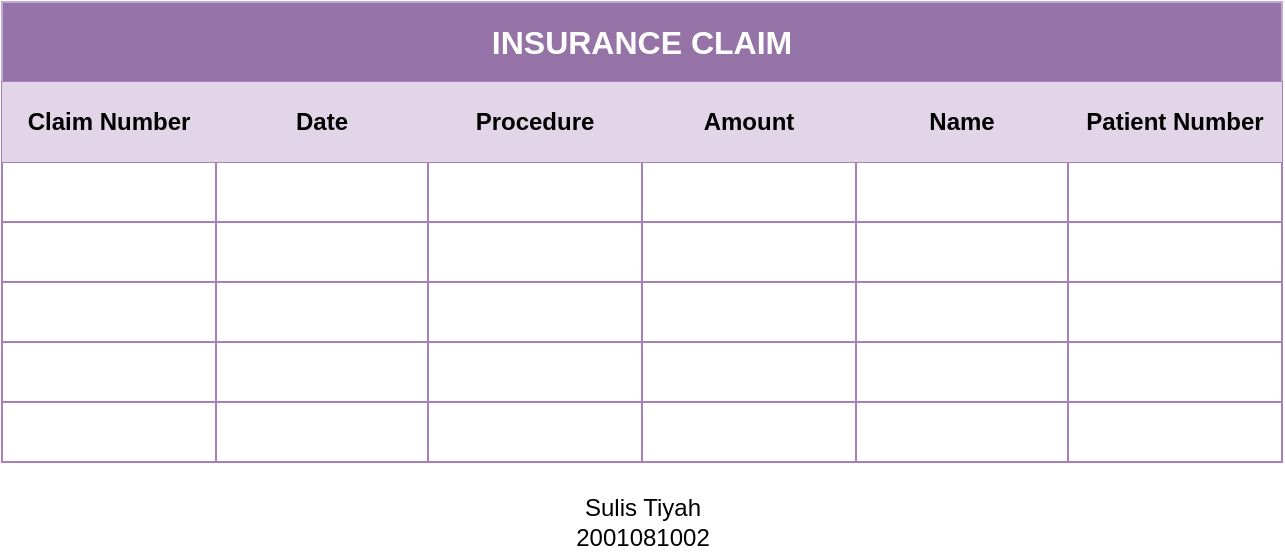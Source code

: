 <mxfile version="13.9.9" type="device"><diagram id="jOCyHqp4UbXJMnn93Hf0" name="Page-1"><mxGraphModel dx="1024" dy="592" grid="1" gridSize="10" guides="1" tooltips="1" connect="1" arrows="1" fold="1" page="1" pageScale="1" pageWidth="827" pageHeight="1169" background="none" math="0" shadow="0"><root><mxCell id="0"/><mxCell id="1" parent="0"/><mxCell id="1R5dfQk-aeGwsiilAhYj-203" value="&lt;b&gt;&lt;font style=&quot;font-size: 16px&quot; color=&quot;#ffffff&quot;&gt;INSURANCE CLAIM&lt;/font&gt;&lt;/b&gt;" style="whiteSpace=wrap;html=1;rounded=0;shadow=0;sketch=0;strokeColor=#C3ABD0;strokeWidth=1;fillColor=#9673A6;gradientColor=none;" parent="1" vertex="1"><mxGeometry x="80" y="80" width="640" height="40" as="geometry"/></mxCell><mxCell id="1R5dfQk-aeGwsiilAhYj-205" value="Sulis Tiyah&lt;br&gt;2001081002" style="text;html=1;resizable=0;autosize=1;align=center;verticalAlign=middle;points=[];fillColor=none;strokeColor=none;rounded=0;shadow=0;sketch=0;" parent="1" vertex="1"><mxGeometry x="360" y="325" width="80" height="30" as="geometry"/></mxCell><mxCell id="1PSwKhmll7ZohapuyQrX-38" value="" style="shape=table;html=1;whiteSpace=wrap;startSize=0;container=1;collapsible=0;childLayout=tableLayout;strokeColor=#A680B8;" vertex="1" parent="1"><mxGeometry x="80" y="120" width="640" height="190" as="geometry"/></mxCell><mxCell id="1PSwKhmll7ZohapuyQrX-39" value="" style="shape=partialRectangle;html=1;whiteSpace=wrap;collapsible=0;dropTarget=0;pointerEvents=0;fillColor=#e1d5e7;top=0;left=0;bottom=0;right=0;points=[[0,0.5],[1,0.5]];portConstraint=eastwest;strokeColor=#9673a6;" vertex="1" parent="1PSwKhmll7ZohapuyQrX-38"><mxGeometry width="640" height="40" as="geometry"/></mxCell><mxCell id="1PSwKhmll7ZohapuyQrX-40" value="Claim Number" style="shape=partialRectangle;html=1;whiteSpace=wrap;connectable=0;overflow=hidden;fillColor=none;top=0;left=0;bottom=0;right=0;fontStyle=1" vertex="1" parent="1PSwKhmll7ZohapuyQrX-39"><mxGeometry width="107" height="40" as="geometry"/></mxCell><mxCell id="1PSwKhmll7ZohapuyQrX-41" value="Date" style="shape=partialRectangle;html=1;whiteSpace=wrap;connectable=0;overflow=hidden;fillColor=none;top=0;left=0;bottom=0;right=0;fontStyle=1" vertex="1" parent="1PSwKhmll7ZohapuyQrX-39"><mxGeometry x="107" width="106" height="40" as="geometry"/></mxCell><mxCell id="1PSwKhmll7ZohapuyQrX-42" value="Procedure" style="shape=partialRectangle;html=1;whiteSpace=wrap;connectable=0;overflow=hidden;fillColor=none;top=0;left=0;bottom=0;right=0;fontStyle=1" vertex="1" parent="1PSwKhmll7ZohapuyQrX-39"><mxGeometry x="213" width="107" height="40" as="geometry"/></mxCell><mxCell id="1PSwKhmll7ZohapuyQrX-43" value="Amount" style="shape=partialRectangle;html=1;whiteSpace=wrap;connectable=0;overflow=hidden;fillColor=none;top=0;left=0;bottom=0;right=0;fontStyle=1" vertex="1" parent="1PSwKhmll7ZohapuyQrX-39"><mxGeometry x="320" width="107" height="40" as="geometry"/></mxCell><mxCell id="1PSwKhmll7ZohapuyQrX-44" value="Name" style="shape=partialRectangle;html=1;whiteSpace=wrap;connectable=0;overflow=hidden;fillColor=none;top=0;left=0;bottom=0;right=0;fontStyle=1" vertex="1" parent="1PSwKhmll7ZohapuyQrX-39"><mxGeometry x="427" width="106" height="40" as="geometry"/></mxCell><mxCell id="1PSwKhmll7ZohapuyQrX-45" value="Patient Number" style="shape=partialRectangle;html=1;whiteSpace=wrap;connectable=0;overflow=hidden;fillColor=none;top=0;left=0;bottom=0;right=0;fontStyle=1" vertex="1" parent="1PSwKhmll7ZohapuyQrX-39"><mxGeometry x="533" width="107" height="40" as="geometry"/></mxCell><mxCell id="1PSwKhmll7ZohapuyQrX-46" value="" style="shape=partialRectangle;html=1;whiteSpace=wrap;collapsible=0;dropTarget=0;pointerEvents=0;fillColor=none;top=0;left=0;bottom=0;right=0;points=[[0,0.5],[1,0.5]];portConstraint=eastwest;" vertex="1" parent="1PSwKhmll7ZohapuyQrX-38"><mxGeometry y="40" width="640" height="30" as="geometry"/></mxCell><mxCell id="1PSwKhmll7ZohapuyQrX-47" value="" style="shape=partialRectangle;html=1;whiteSpace=wrap;connectable=0;overflow=hidden;fillColor=none;top=0;left=0;bottom=0;right=0;" vertex="1" parent="1PSwKhmll7ZohapuyQrX-46"><mxGeometry width="107" height="30" as="geometry"/></mxCell><mxCell id="1PSwKhmll7ZohapuyQrX-48" value="" style="shape=partialRectangle;html=1;whiteSpace=wrap;connectable=0;overflow=hidden;fillColor=none;top=0;left=0;bottom=0;right=0;" vertex="1" parent="1PSwKhmll7ZohapuyQrX-46"><mxGeometry x="107" width="106" height="30" as="geometry"/></mxCell><mxCell id="1PSwKhmll7ZohapuyQrX-49" value="" style="shape=partialRectangle;html=1;whiteSpace=wrap;connectable=0;overflow=hidden;fillColor=none;top=0;left=0;bottom=0;right=0;" vertex="1" parent="1PSwKhmll7ZohapuyQrX-46"><mxGeometry x="213" width="107" height="30" as="geometry"/></mxCell><mxCell id="1PSwKhmll7ZohapuyQrX-50" value="" style="shape=partialRectangle;html=1;whiteSpace=wrap;connectable=0;overflow=hidden;fillColor=none;top=0;left=0;bottom=0;right=0;" vertex="1" parent="1PSwKhmll7ZohapuyQrX-46"><mxGeometry x="320" width="107" height="30" as="geometry"/></mxCell><mxCell id="1PSwKhmll7ZohapuyQrX-51" value="" style="shape=partialRectangle;html=1;whiteSpace=wrap;connectable=0;overflow=hidden;fillColor=none;top=0;left=0;bottom=0;right=0;" vertex="1" parent="1PSwKhmll7ZohapuyQrX-46"><mxGeometry x="427" width="106" height="30" as="geometry"/></mxCell><mxCell id="1PSwKhmll7ZohapuyQrX-52" value="" style="shape=partialRectangle;html=1;whiteSpace=wrap;connectable=0;overflow=hidden;fillColor=none;top=0;left=0;bottom=0;right=0;" vertex="1" parent="1PSwKhmll7ZohapuyQrX-46"><mxGeometry x="533" width="107" height="30" as="geometry"/></mxCell><mxCell id="1PSwKhmll7ZohapuyQrX-53" value="" style="shape=partialRectangle;html=1;whiteSpace=wrap;collapsible=0;dropTarget=0;pointerEvents=0;fillColor=none;top=0;left=0;bottom=0;right=0;points=[[0,0.5],[1,0.5]];portConstraint=eastwest;" vertex="1" parent="1PSwKhmll7ZohapuyQrX-38"><mxGeometry y="70" width="640" height="30" as="geometry"/></mxCell><mxCell id="1PSwKhmll7ZohapuyQrX-54" value="" style="shape=partialRectangle;html=1;whiteSpace=wrap;connectable=0;overflow=hidden;fillColor=none;top=0;left=0;bottom=0;right=0;" vertex="1" parent="1PSwKhmll7ZohapuyQrX-53"><mxGeometry width="107" height="30" as="geometry"/></mxCell><mxCell id="1PSwKhmll7ZohapuyQrX-55" value="" style="shape=partialRectangle;html=1;whiteSpace=wrap;connectable=0;overflow=hidden;fillColor=none;top=0;left=0;bottom=0;right=0;" vertex="1" parent="1PSwKhmll7ZohapuyQrX-53"><mxGeometry x="107" width="106" height="30" as="geometry"/></mxCell><mxCell id="1PSwKhmll7ZohapuyQrX-56" value="" style="shape=partialRectangle;html=1;whiteSpace=wrap;connectable=0;overflow=hidden;fillColor=none;top=0;left=0;bottom=0;right=0;" vertex="1" parent="1PSwKhmll7ZohapuyQrX-53"><mxGeometry x="213" width="107" height="30" as="geometry"/></mxCell><mxCell id="1PSwKhmll7ZohapuyQrX-57" value="" style="shape=partialRectangle;html=1;whiteSpace=wrap;connectable=0;overflow=hidden;fillColor=none;top=0;left=0;bottom=0;right=0;" vertex="1" parent="1PSwKhmll7ZohapuyQrX-53"><mxGeometry x="320" width="107" height="30" as="geometry"/></mxCell><mxCell id="1PSwKhmll7ZohapuyQrX-58" value="" style="shape=partialRectangle;html=1;whiteSpace=wrap;connectable=0;overflow=hidden;fillColor=none;top=0;left=0;bottom=0;right=0;" vertex="1" parent="1PSwKhmll7ZohapuyQrX-53"><mxGeometry x="427" width="106" height="30" as="geometry"/></mxCell><mxCell id="1PSwKhmll7ZohapuyQrX-59" value="" style="shape=partialRectangle;html=1;whiteSpace=wrap;connectable=0;overflow=hidden;fillColor=none;top=0;left=0;bottom=0;right=0;" vertex="1" parent="1PSwKhmll7ZohapuyQrX-53"><mxGeometry x="533" width="107" height="30" as="geometry"/></mxCell><mxCell id="1PSwKhmll7ZohapuyQrX-60" value="" style="shape=partialRectangle;html=1;whiteSpace=wrap;collapsible=0;dropTarget=0;pointerEvents=0;fillColor=none;top=0;left=0;bottom=0;right=0;points=[[0,0.5],[1,0.5]];portConstraint=eastwest;" vertex="1" parent="1PSwKhmll7ZohapuyQrX-38"><mxGeometry y="100" width="640" height="30" as="geometry"/></mxCell><mxCell id="1PSwKhmll7ZohapuyQrX-61" value="" style="shape=partialRectangle;html=1;whiteSpace=wrap;connectable=0;overflow=hidden;fillColor=none;top=0;left=0;bottom=0;right=0;" vertex="1" parent="1PSwKhmll7ZohapuyQrX-60"><mxGeometry width="107" height="30" as="geometry"/></mxCell><mxCell id="1PSwKhmll7ZohapuyQrX-62" value="" style="shape=partialRectangle;html=1;whiteSpace=wrap;connectable=0;overflow=hidden;fillColor=none;top=0;left=0;bottom=0;right=0;" vertex="1" parent="1PSwKhmll7ZohapuyQrX-60"><mxGeometry x="107" width="106" height="30" as="geometry"/></mxCell><mxCell id="1PSwKhmll7ZohapuyQrX-63" value="" style="shape=partialRectangle;html=1;whiteSpace=wrap;connectable=0;overflow=hidden;fillColor=none;top=0;left=0;bottom=0;right=0;" vertex="1" parent="1PSwKhmll7ZohapuyQrX-60"><mxGeometry x="213" width="107" height="30" as="geometry"/></mxCell><mxCell id="1PSwKhmll7ZohapuyQrX-64" value="" style="shape=partialRectangle;html=1;whiteSpace=wrap;connectable=0;overflow=hidden;fillColor=none;top=0;left=0;bottom=0;right=0;" vertex="1" parent="1PSwKhmll7ZohapuyQrX-60"><mxGeometry x="320" width="107" height="30" as="geometry"/></mxCell><mxCell id="1PSwKhmll7ZohapuyQrX-65" value="" style="shape=partialRectangle;html=1;whiteSpace=wrap;connectable=0;overflow=hidden;fillColor=none;top=0;left=0;bottom=0;right=0;" vertex="1" parent="1PSwKhmll7ZohapuyQrX-60"><mxGeometry x="427" width="106" height="30" as="geometry"/></mxCell><mxCell id="1PSwKhmll7ZohapuyQrX-66" value="" style="shape=partialRectangle;html=1;whiteSpace=wrap;connectable=0;overflow=hidden;fillColor=none;top=0;left=0;bottom=0;right=0;" vertex="1" parent="1PSwKhmll7ZohapuyQrX-60"><mxGeometry x="533" width="107" height="30" as="geometry"/></mxCell><mxCell id="1PSwKhmll7ZohapuyQrX-67" value="" style="shape=partialRectangle;html=1;whiteSpace=wrap;collapsible=0;dropTarget=0;pointerEvents=0;fillColor=none;top=0;left=0;bottom=0;right=0;points=[[0,0.5],[1,0.5]];portConstraint=eastwest;" vertex="1" parent="1PSwKhmll7ZohapuyQrX-38"><mxGeometry y="130" width="640" height="30" as="geometry"/></mxCell><mxCell id="1PSwKhmll7ZohapuyQrX-68" value="" style="shape=partialRectangle;html=1;whiteSpace=wrap;connectable=0;overflow=hidden;fillColor=none;top=0;left=0;bottom=0;right=0;" vertex="1" parent="1PSwKhmll7ZohapuyQrX-67"><mxGeometry width="107" height="30" as="geometry"/></mxCell><mxCell id="1PSwKhmll7ZohapuyQrX-69" value="" style="shape=partialRectangle;html=1;whiteSpace=wrap;connectable=0;overflow=hidden;fillColor=none;top=0;left=0;bottom=0;right=0;" vertex="1" parent="1PSwKhmll7ZohapuyQrX-67"><mxGeometry x="107" width="106" height="30" as="geometry"/></mxCell><mxCell id="1PSwKhmll7ZohapuyQrX-70" value="" style="shape=partialRectangle;html=1;whiteSpace=wrap;connectable=0;overflow=hidden;fillColor=none;top=0;left=0;bottom=0;right=0;" vertex="1" parent="1PSwKhmll7ZohapuyQrX-67"><mxGeometry x="213" width="107" height="30" as="geometry"/></mxCell><mxCell id="1PSwKhmll7ZohapuyQrX-71" value="" style="shape=partialRectangle;html=1;whiteSpace=wrap;connectable=0;overflow=hidden;fillColor=none;top=0;left=0;bottom=0;right=0;" vertex="1" parent="1PSwKhmll7ZohapuyQrX-67"><mxGeometry x="320" width="107" height="30" as="geometry"/></mxCell><mxCell id="1PSwKhmll7ZohapuyQrX-72" value="" style="shape=partialRectangle;html=1;whiteSpace=wrap;connectable=0;overflow=hidden;fillColor=none;top=0;left=0;bottom=0;right=0;" vertex="1" parent="1PSwKhmll7ZohapuyQrX-67"><mxGeometry x="427" width="106" height="30" as="geometry"/></mxCell><mxCell id="1PSwKhmll7ZohapuyQrX-73" value="" style="shape=partialRectangle;html=1;whiteSpace=wrap;connectable=0;overflow=hidden;fillColor=none;top=0;left=0;bottom=0;right=0;" vertex="1" parent="1PSwKhmll7ZohapuyQrX-67"><mxGeometry x="533" width="107" height="30" as="geometry"/></mxCell><mxCell id="1PSwKhmll7ZohapuyQrX-74" value="" style="shape=partialRectangle;html=1;whiteSpace=wrap;collapsible=0;dropTarget=0;pointerEvents=0;fillColor=none;top=0;left=0;bottom=0;right=0;points=[[0,0.5],[1,0.5]];portConstraint=eastwest;" vertex="1" parent="1PSwKhmll7ZohapuyQrX-38"><mxGeometry y="160" width="640" height="30" as="geometry"/></mxCell><mxCell id="1PSwKhmll7ZohapuyQrX-75" value="" style="shape=partialRectangle;html=1;whiteSpace=wrap;connectable=0;overflow=hidden;fillColor=none;top=0;left=0;bottom=0;right=0;" vertex="1" parent="1PSwKhmll7ZohapuyQrX-74"><mxGeometry width="107" height="30" as="geometry"/></mxCell><mxCell id="1PSwKhmll7ZohapuyQrX-76" value="" style="shape=partialRectangle;html=1;whiteSpace=wrap;connectable=0;overflow=hidden;fillColor=none;top=0;left=0;bottom=0;right=0;" vertex="1" parent="1PSwKhmll7ZohapuyQrX-74"><mxGeometry x="107" width="106" height="30" as="geometry"/></mxCell><mxCell id="1PSwKhmll7ZohapuyQrX-77" value="" style="shape=partialRectangle;html=1;whiteSpace=wrap;connectable=0;overflow=hidden;fillColor=none;top=0;left=0;bottom=0;right=0;" vertex="1" parent="1PSwKhmll7ZohapuyQrX-74"><mxGeometry x="213" width="107" height="30" as="geometry"/></mxCell><mxCell id="1PSwKhmll7ZohapuyQrX-78" value="" style="shape=partialRectangle;html=1;whiteSpace=wrap;connectable=0;overflow=hidden;fillColor=none;top=0;left=0;bottom=0;right=0;" vertex="1" parent="1PSwKhmll7ZohapuyQrX-74"><mxGeometry x="320" width="107" height="30" as="geometry"/></mxCell><mxCell id="1PSwKhmll7ZohapuyQrX-79" value="" style="shape=partialRectangle;html=1;whiteSpace=wrap;connectable=0;overflow=hidden;fillColor=none;top=0;left=0;bottom=0;right=0;" vertex="1" parent="1PSwKhmll7ZohapuyQrX-74"><mxGeometry x="427" width="106" height="30" as="geometry"/></mxCell><mxCell id="1PSwKhmll7ZohapuyQrX-80" value="" style="shape=partialRectangle;html=1;whiteSpace=wrap;connectable=0;overflow=hidden;fillColor=none;top=0;left=0;bottom=0;right=0;" vertex="1" parent="1PSwKhmll7ZohapuyQrX-74"><mxGeometry x="533" width="107" height="30" as="geometry"/></mxCell></root></mxGraphModel></diagram></mxfile>